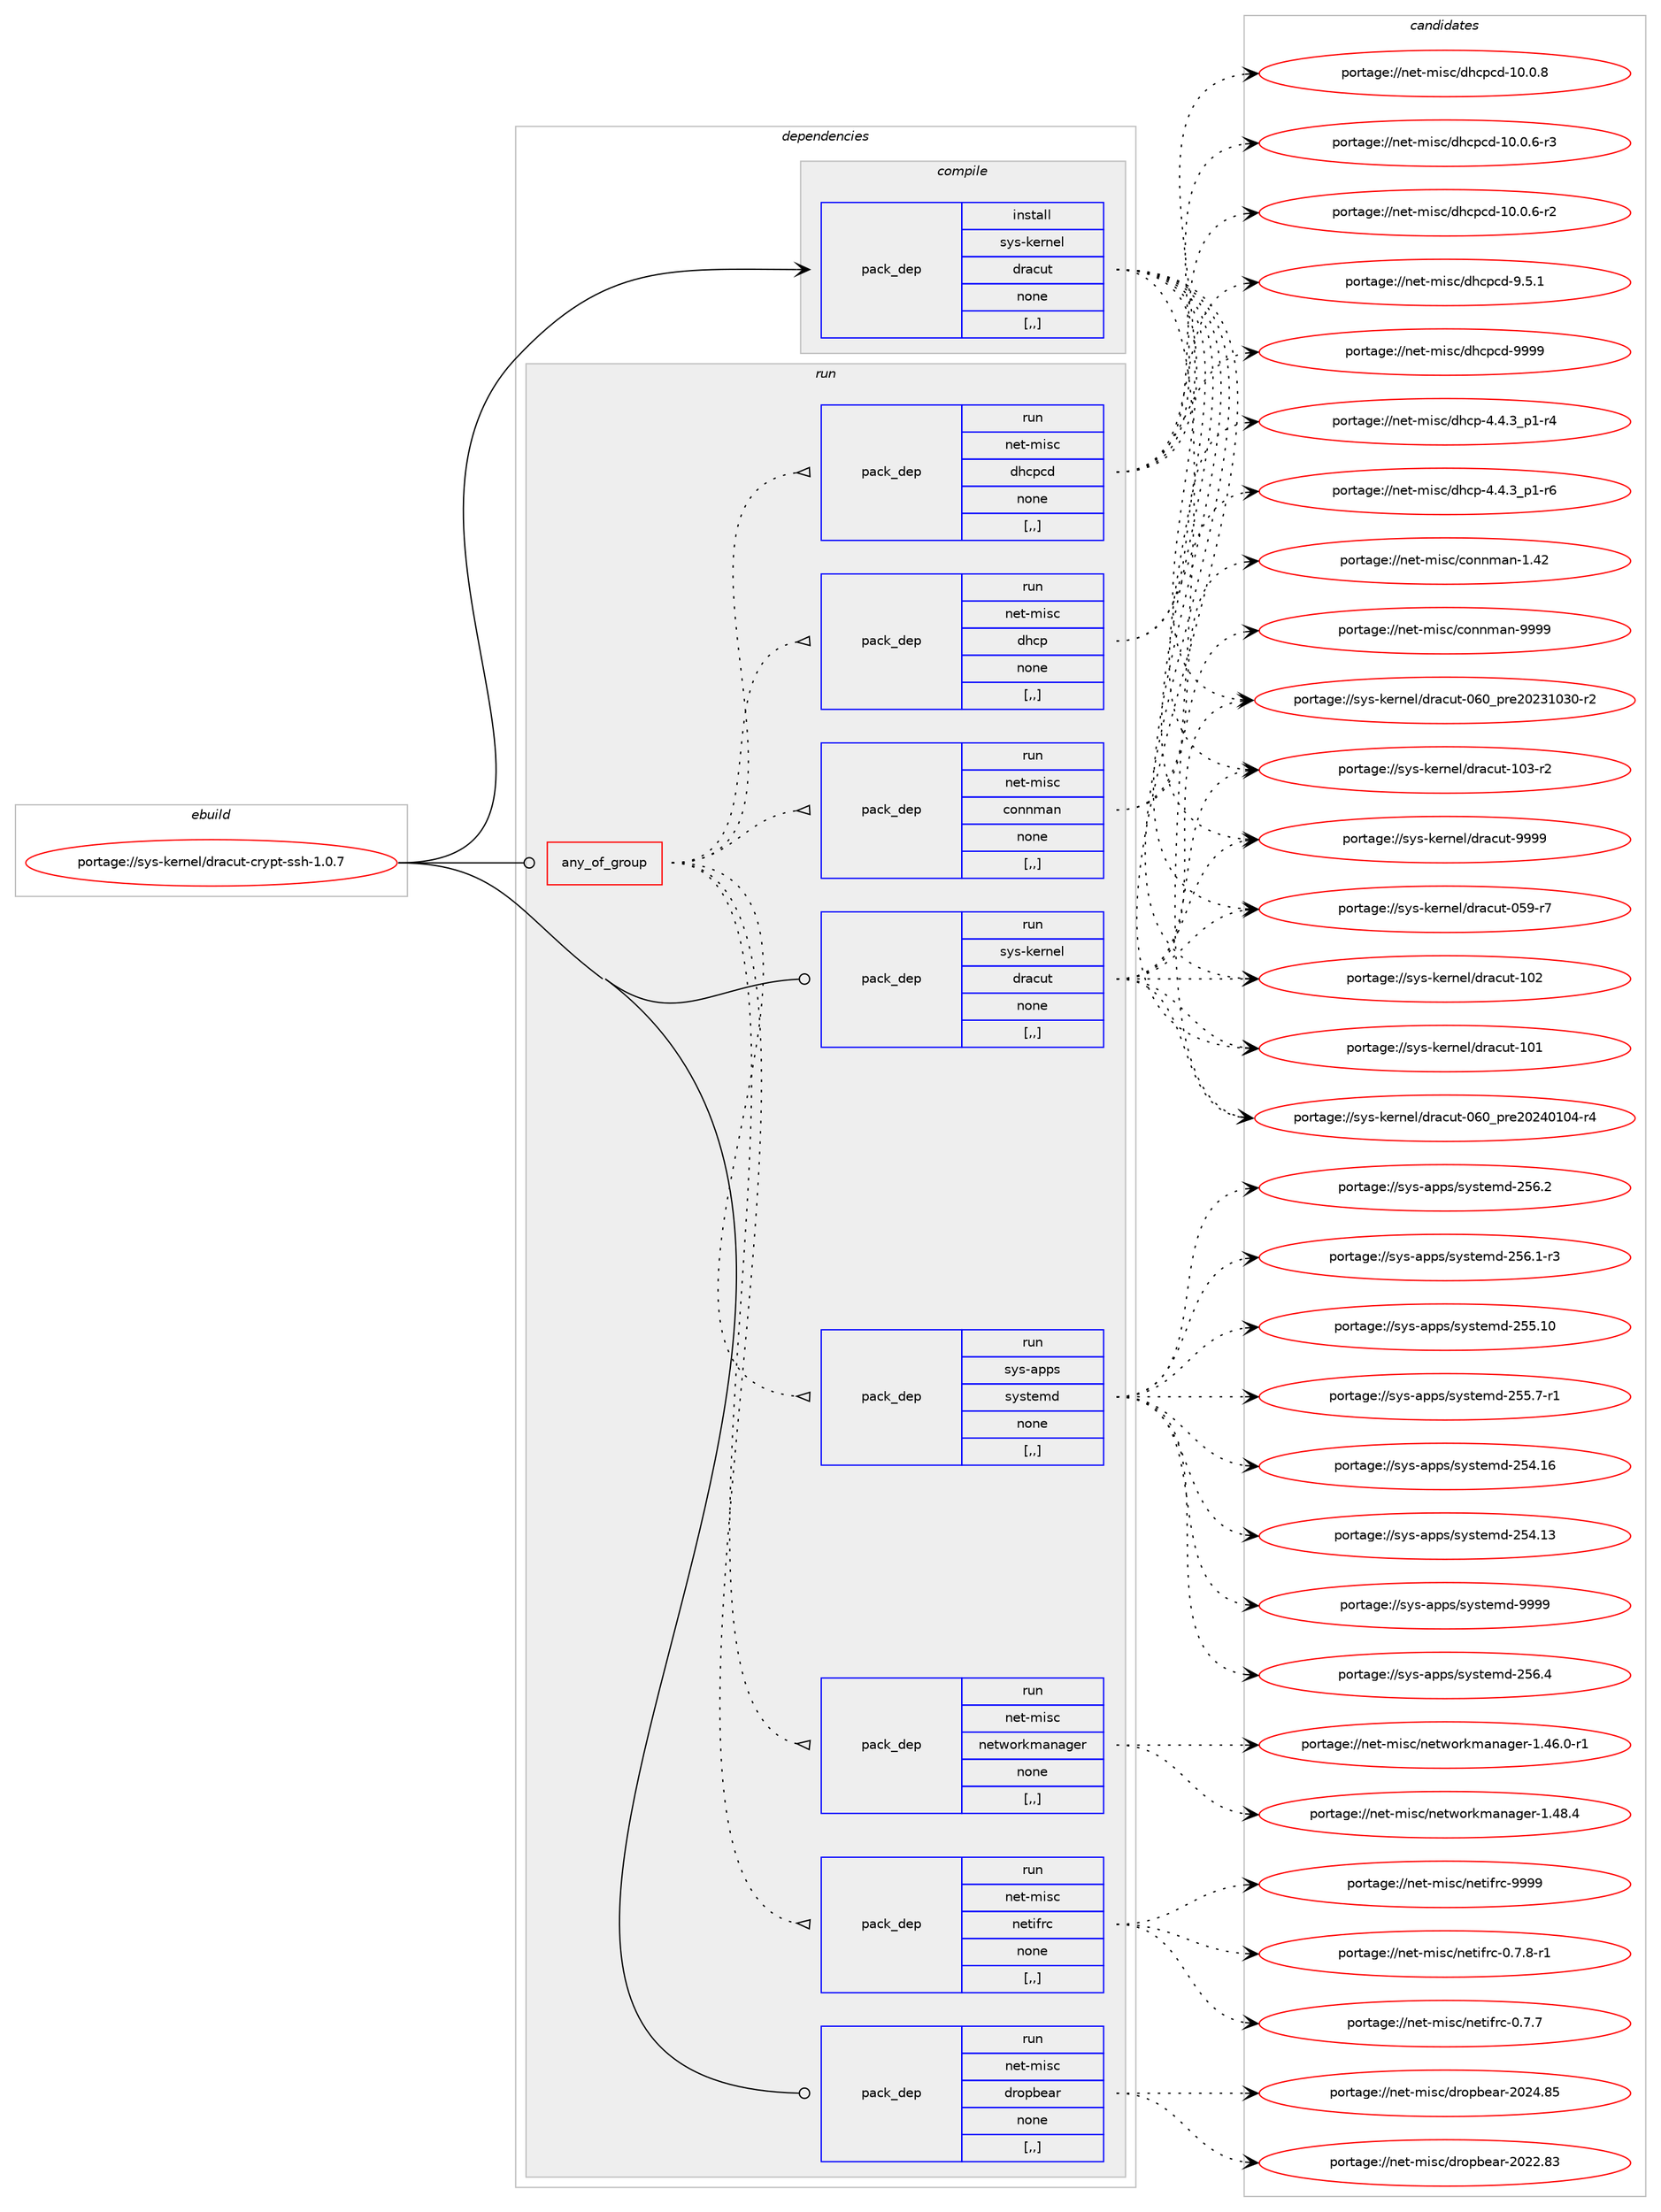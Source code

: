 digraph prolog {

# *************
# Graph options
# *************

newrank=true;
concentrate=true;
compound=true;
graph [rankdir=LR,fontname=Helvetica,fontsize=10,ranksep=1.5];#, ranksep=2.5, nodesep=0.2];
edge  [arrowhead=vee];
node  [fontname=Helvetica,fontsize=10];

# **********
# The ebuild
# **********

subgraph cluster_leftcol {
color=gray;
label=<<i>ebuild</i>>;
id [label="portage://sys-kernel/dracut-crypt-ssh-1.0.7", color=red, width=4, href="../sys-kernel/dracut-crypt-ssh-1.0.7.svg"];
}

# ****************
# The dependencies
# ****************

subgraph cluster_midcol {
color=gray;
label=<<i>dependencies</i>>;
subgraph cluster_compile {
fillcolor="#eeeeee";
style=filled;
label=<<i>compile</i>>;
subgraph pack318378 {
dependency438094 [label=<<TABLE BORDER="0" CELLBORDER="1" CELLSPACING="0" CELLPADDING="4" WIDTH="220"><TR><TD ROWSPAN="6" CELLPADDING="30">pack_dep</TD></TR><TR><TD WIDTH="110">install</TD></TR><TR><TD>sys-kernel</TD></TR><TR><TD>dracut</TD></TR><TR><TD>none</TD></TR><TR><TD>[,,]</TD></TR></TABLE>>, shape=none, color=blue];
}
id:e -> dependency438094:w [weight=20,style="solid",arrowhead="vee"];
}
subgraph cluster_compileandrun {
fillcolor="#eeeeee";
style=filled;
label=<<i>compile and run</i>>;
}
subgraph cluster_run {
fillcolor="#eeeeee";
style=filled;
label=<<i>run</i>>;
subgraph any2750 {
dependency438095 [label=<<TABLE BORDER="0" CELLBORDER="1" CELLSPACING="0" CELLPADDING="4"><TR><TD CELLPADDING="10">any_of_group</TD></TR></TABLE>>, shape=none, color=red];subgraph pack318379 {
dependency438096 [label=<<TABLE BORDER="0" CELLBORDER="1" CELLSPACING="0" CELLPADDING="4" WIDTH="220"><TR><TD ROWSPAN="6" CELLPADDING="30">pack_dep</TD></TR><TR><TD WIDTH="110">run</TD></TR><TR><TD>net-misc</TD></TR><TR><TD>connman</TD></TR><TR><TD>none</TD></TR><TR><TD>[,,]</TD></TR></TABLE>>, shape=none, color=blue];
}
dependency438095:e -> dependency438096:w [weight=20,style="dotted",arrowhead="oinv"];
subgraph pack318380 {
dependency438097 [label=<<TABLE BORDER="0" CELLBORDER="1" CELLSPACING="0" CELLPADDING="4" WIDTH="220"><TR><TD ROWSPAN="6" CELLPADDING="30">pack_dep</TD></TR><TR><TD WIDTH="110">run</TD></TR><TR><TD>net-misc</TD></TR><TR><TD>dhcp</TD></TR><TR><TD>none</TD></TR><TR><TD>[,,]</TD></TR></TABLE>>, shape=none, color=blue];
}
dependency438095:e -> dependency438097:w [weight=20,style="dotted",arrowhead="oinv"];
subgraph pack318381 {
dependency438098 [label=<<TABLE BORDER="0" CELLBORDER="1" CELLSPACING="0" CELLPADDING="4" WIDTH="220"><TR><TD ROWSPAN="6" CELLPADDING="30">pack_dep</TD></TR><TR><TD WIDTH="110">run</TD></TR><TR><TD>net-misc</TD></TR><TR><TD>dhcpcd</TD></TR><TR><TD>none</TD></TR><TR><TD>[,,]</TD></TR></TABLE>>, shape=none, color=blue];
}
dependency438095:e -> dependency438098:w [weight=20,style="dotted",arrowhead="oinv"];
subgraph pack318382 {
dependency438099 [label=<<TABLE BORDER="0" CELLBORDER="1" CELLSPACING="0" CELLPADDING="4" WIDTH="220"><TR><TD ROWSPAN="6" CELLPADDING="30">pack_dep</TD></TR><TR><TD WIDTH="110">run</TD></TR><TR><TD>net-misc</TD></TR><TR><TD>netifrc</TD></TR><TR><TD>none</TD></TR><TR><TD>[,,]</TD></TR></TABLE>>, shape=none, color=blue];
}
dependency438095:e -> dependency438099:w [weight=20,style="dotted",arrowhead="oinv"];
subgraph pack318383 {
dependency438100 [label=<<TABLE BORDER="0" CELLBORDER="1" CELLSPACING="0" CELLPADDING="4" WIDTH="220"><TR><TD ROWSPAN="6" CELLPADDING="30">pack_dep</TD></TR><TR><TD WIDTH="110">run</TD></TR><TR><TD>net-misc</TD></TR><TR><TD>networkmanager</TD></TR><TR><TD>none</TD></TR><TR><TD>[,,]</TD></TR></TABLE>>, shape=none, color=blue];
}
dependency438095:e -> dependency438100:w [weight=20,style="dotted",arrowhead="oinv"];
subgraph pack318384 {
dependency438101 [label=<<TABLE BORDER="0" CELLBORDER="1" CELLSPACING="0" CELLPADDING="4" WIDTH="220"><TR><TD ROWSPAN="6" CELLPADDING="30">pack_dep</TD></TR><TR><TD WIDTH="110">run</TD></TR><TR><TD>sys-apps</TD></TR><TR><TD>systemd</TD></TR><TR><TD>none</TD></TR><TR><TD>[,,]</TD></TR></TABLE>>, shape=none, color=blue];
}
dependency438095:e -> dependency438101:w [weight=20,style="dotted",arrowhead="oinv"];
}
id:e -> dependency438095:w [weight=20,style="solid",arrowhead="odot"];
subgraph pack318385 {
dependency438102 [label=<<TABLE BORDER="0" CELLBORDER="1" CELLSPACING="0" CELLPADDING="4" WIDTH="220"><TR><TD ROWSPAN="6" CELLPADDING="30">pack_dep</TD></TR><TR><TD WIDTH="110">run</TD></TR><TR><TD>net-misc</TD></TR><TR><TD>dropbear</TD></TR><TR><TD>none</TD></TR><TR><TD>[,,]</TD></TR></TABLE>>, shape=none, color=blue];
}
id:e -> dependency438102:w [weight=20,style="solid",arrowhead="odot"];
subgraph pack318386 {
dependency438103 [label=<<TABLE BORDER="0" CELLBORDER="1" CELLSPACING="0" CELLPADDING="4" WIDTH="220"><TR><TD ROWSPAN="6" CELLPADDING="30">pack_dep</TD></TR><TR><TD WIDTH="110">run</TD></TR><TR><TD>sys-kernel</TD></TR><TR><TD>dracut</TD></TR><TR><TD>none</TD></TR><TR><TD>[,,]</TD></TR></TABLE>>, shape=none, color=blue];
}
id:e -> dependency438103:w [weight=20,style="solid",arrowhead="odot"];
}
}

# **************
# The candidates
# **************

subgraph cluster_choices {
rank=same;
color=gray;
label=<<i>candidates</i>>;

subgraph choice318378 {
color=black;
nodesep=1;
choice115121115451071011141101011084710011497991171164557575757 [label="portage://sys-kernel/dracut-9999", color=red, width=4,href="../sys-kernel/dracut-9999.svg"];
choice11512111545107101114110101108471001149799117116454948514511450 [label="portage://sys-kernel/dracut-103-r2", color=red, width=4,href="../sys-kernel/dracut-103-r2.svg"];
choice1151211154510710111411010110847100114979911711645494850 [label="portage://sys-kernel/dracut-102", color=red, width=4,href="../sys-kernel/dracut-102.svg"];
choice1151211154510710111411010110847100114979911711645494849 [label="portage://sys-kernel/dracut-101", color=red, width=4,href="../sys-kernel/dracut-101.svg"];
choice11512111545107101114110101108471001149799117116454854489511211410150485052484948524511452 [label="portage://sys-kernel/dracut-060_pre20240104-r4", color=red, width=4,href="../sys-kernel/dracut-060_pre20240104-r4.svg"];
choice11512111545107101114110101108471001149799117116454854489511211410150485051494851484511450 [label="portage://sys-kernel/dracut-060_pre20231030-r2", color=red, width=4,href="../sys-kernel/dracut-060_pre20231030-r2.svg"];
choice11512111545107101114110101108471001149799117116454853574511455 [label="portage://sys-kernel/dracut-059-r7", color=red, width=4,href="../sys-kernel/dracut-059-r7.svg"];
dependency438094:e -> choice115121115451071011141101011084710011497991171164557575757:w [style=dotted,weight="100"];
dependency438094:e -> choice11512111545107101114110101108471001149799117116454948514511450:w [style=dotted,weight="100"];
dependency438094:e -> choice1151211154510710111411010110847100114979911711645494850:w [style=dotted,weight="100"];
dependency438094:e -> choice1151211154510710111411010110847100114979911711645494849:w [style=dotted,weight="100"];
dependency438094:e -> choice11512111545107101114110101108471001149799117116454854489511211410150485052484948524511452:w [style=dotted,weight="100"];
dependency438094:e -> choice11512111545107101114110101108471001149799117116454854489511211410150485051494851484511450:w [style=dotted,weight="100"];
dependency438094:e -> choice11512111545107101114110101108471001149799117116454853574511455:w [style=dotted,weight="100"];
}
subgraph choice318379 {
color=black;
nodesep=1;
choice11010111645109105115994799111110110109971104557575757 [label="portage://net-misc/connman-9999", color=red, width=4,href="../net-misc/connman-9999.svg"];
choice11010111645109105115994799111110110109971104549465250 [label="portage://net-misc/connman-1.42", color=red, width=4,href="../net-misc/connman-1.42.svg"];
dependency438096:e -> choice11010111645109105115994799111110110109971104557575757:w [style=dotted,weight="100"];
dependency438096:e -> choice11010111645109105115994799111110110109971104549465250:w [style=dotted,weight="100"];
}
subgraph choice318380 {
color=black;
nodesep=1;
choice1101011164510910511599471001049911245524652465195112494511454 [label="portage://net-misc/dhcp-4.4.3_p1-r6", color=red, width=4,href="../net-misc/dhcp-4.4.3_p1-r6.svg"];
choice1101011164510910511599471001049911245524652465195112494511452 [label="portage://net-misc/dhcp-4.4.3_p1-r4", color=red, width=4,href="../net-misc/dhcp-4.4.3_p1-r4.svg"];
dependency438097:e -> choice1101011164510910511599471001049911245524652465195112494511454:w [style=dotted,weight="100"];
dependency438097:e -> choice1101011164510910511599471001049911245524652465195112494511452:w [style=dotted,weight="100"];
}
subgraph choice318381 {
color=black;
nodesep=1;
choice11010111645109105115994710010499112991004557575757 [label="portage://net-misc/dhcpcd-9999", color=red, width=4,href="../net-misc/dhcpcd-9999.svg"];
choice110101116451091051159947100104991129910045494846484656 [label="portage://net-misc/dhcpcd-10.0.8", color=red, width=4,href="../net-misc/dhcpcd-10.0.8.svg"];
choice1101011164510910511599471001049911299100454948464846544511451 [label="portage://net-misc/dhcpcd-10.0.6-r3", color=red, width=4,href="../net-misc/dhcpcd-10.0.6-r3.svg"];
choice1101011164510910511599471001049911299100454948464846544511450 [label="portage://net-misc/dhcpcd-10.0.6-r2", color=red, width=4,href="../net-misc/dhcpcd-10.0.6-r2.svg"];
choice1101011164510910511599471001049911299100455746534649 [label="portage://net-misc/dhcpcd-9.5.1", color=red, width=4,href="../net-misc/dhcpcd-9.5.1.svg"];
dependency438098:e -> choice11010111645109105115994710010499112991004557575757:w [style=dotted,weight="100"];
dependency438098:e -> choice110101116451091051159947100104991129910045494846484656:w [style=dotted,weight="100"];
dependency438098:e -> choice1101011164510910511599471001049911299100454948464846544511451:w [style=dotted,weight="100"];
dependency438098:e -> choice1101011164510910511599471001049911299100454948464846544511450:w [style=dotted,weight="100"];
dependency438098:e -> choice1101011164510910511599471001049911299100455746534649:w [style=dotted,weight="100"];
}
subgraph choice318382 {
color=black;
nodesep=1;
choice110101116451091051159947110101116105102114994557575757 [label="portage://net-misc/netifrc-9999", color=red, width=4,href="../net-misc/netifrc-9999.svg"];
choice110101116451091051159947110101116105102114994548465546564511449 [label="portage://net-misc/netifrc-0.7.8-r1", color=red, width=4,href="../net-misc/netifrc-0.7.8-r1.svg"];
choice11010111645109105115994711010111610510211499454846554655 [label="portage://net-misc/netifrc-0.7.7", color=red, width=4,href="../net-misc/netifrc-0.7.7.svg"];
dependency438099:e -> choice110101116451091051159947110101116105102114994557575757:w [style=dotted,weight="100"];
dependency438099:e -> choice110101116451091051159947110101116105102114994548465546564511449:w [style=dotted,weight="100"];
dependency438099:e -> choice11010111645109105115994711010111610510211499454846554655:w [style=dotted,weight="100"];
}
subgraph choice318383 {
color=black;
nodesep=1;
choice110101116451091051159947110101116119111114107109971109710310111445494652564652 [label="portage://net-misc/networkmanager-1.48.4", color=red, width=4,href="../net-misc/networkmanager-1.48.4.svg"];
choice1101011164510910511599471101011161191111141071099711097103101114454946525446484511449 [label="portage://net-misc/networkmanager-1.46.0-r1", color=red, width=4,href="../net-misc/networkmanager-1.46.0-r1.svg"];
dependency438100:e -> choice110101116451091051159947110101116119111114107109971109710310111445494652564652:w [style=dotted,weight="100"];
dependency438100:e -> choice1101011164510910511599471101011161191111141071099711097103101114454946525446484511449:w [style=dotted,weight="100"];
}
subgraph choice318384 {
color=black;
nodesep=1;
choice1151211154597112112115471151211151161011091004557575757 [label="portage://sys-apps/systemd-9999", color=red, width=4,href="../sys-apps/systemd-9999.svg"];
choice115121115459711211211547115121115116101109100455053544652 [label="portage://sys-apps/systemd-256.4", color=red, width=4,href="../sys-apps/systemd-256.4.svg"];
choice115121115459711211211547115121115116101109100455053544650 [label="portage://sys-apps/systemd-256.2", color=red, width=4,href="../sys-apps/systemd-256.2.svg"];
choice1151211154597112112115471151211151161011091004550535446494511451 [label="portage://sys-apps/systemd-256.1-r3", color=red, width=4,href="../sys-apps/systemd-256.1-r3.svg"];
choice11512111545971121121154711512111511610110910045505353464948 [label="portage://sys-apps/systemd-255.10", color=red, width=4,href="../sys-apps/systemd-255.10.svg"];
choice1151211154597112112115471151211151161011091004550535346554511449 [label="portage://sys-apps/systemd-255.7-r1", color=red, width=4,href="../sys-apps/systemd-255.7-r1.svg"];
choice11512111545971121121154711512111511610110910045505352464954 [label="portage://sys-apps/systemd-254.16", color=red, width=4,href="../sys-apps/systemd-254.16.svg"];
choice11512111545971121121154711512111511610110910045505352464951 [label="portage://sys-apps/systemd-254.13", color=red, width=4,href="../sys-apps/systemd-254.13.svg"];
dependency438101:e -> choice1151211154597112112115471151211151161011091004557575757:w [style=dotted,weight="100"];
dependency438101:e -> choice115121115459711211211547115121115116101109100455053544652:w [style=dotted,weight="100"];
dependency438101:e -> choice115121115459711211211547115121115116101109100455053544650:w [style=dotted,weight="100"];
dependency438101:e -> choice1151211154597112112115471151211151161011091004550535446494511451:w [style=dotted,weight="100"];
dependency438101:e -> choice11512111545971121121154711512111511610110910045505353464948:w [style=dotted,weight="100"];
dependency438101:e -> choice1151211154597112112115471151211151161011091004550535346554511449:w [style=dotted,weight="100"];
dependency438101:e -> choice11512111545971121121154711512111511610110910045505352464954:w [style=dotted,weight="100"];
dependency438101:e -> choice11512111545971121121154711512111511610110910045505352464951:w [style=dotted,weight="100"];
}
subgraph choice318385 {
color=black;
nodesep=1;
choice11010111645109105115994710011411111298101971144550485052465653 [label="portage://net-misc/dropbear-2024.85", color=red, width=4,href="../net-misc/dropbear-2024.85.svg"];
choice11010111645109105115994710011411111298101971144550485050465651 [label="portage://net-misc/dropbear-2022.83", color=red, width=4,href="../net-misc/dropbear-2022.83.svg"];
dependency438102:e -> choice11010111645109105115994710011411111298101971144550485052465653:w [style=dotted,weight="100"];
dependency438102:e -> choice11010111645109105115994710011411111298101971144550485050465651:w [style=dotted,weight="100"];
}
subgraph choice318386 {
color=black;
nodesep=1;
choice115121115451071011141101011084710011497991171164557575757 [label="portage://sys-kernel/dracut-9999", color=red, width=4,href="../sys-kernel/dracut-9999.svg"];
choice11512111545107101114110101108471001149799117116454948514511450 [label="portage://sys-kernel/dracut-103-r2", color=red, width=4,href="../sys-kernel/dracut-103-r2.svg"];
choice1151211154510710111411010110847100114979911711645494850 [label="portage://sys-kernel/dracut-102", color=red, width=4,href="../sys-kernel/dracut-102.svg"];
choice1151211154510710111411010110847100114979911711645494849 [label="portage://sys-kernel/dracut-101", color=red, width=4,href="../sys-kernel/dracut-101.svg"];
choice11512111545107101114110101108471001149799117116454854489511211410150485052484948524511452 [label="portage://sys-kernel/dracut-060_pre20240104-r4", color=red, width=4,href="../sys-kernel/dracut-060_pre20240104-r4.svg"];
choice11512111545107101114110101108471001149799117116454854489511211410150485051494851484511450 [label="portage://sys-kernel/dracut-060_pre20231030-r2", color=red, width=4,href="../sys-kernel/dracut-060_pre20231030-r2.svg"];
choice11512111545107101114110101108471001149799117116454853574511455 [label="portage://sys-kernel/dracut-059-r7", color=red, width=4,href="../sys-kernel/dracut-059-r7.svg"];
dependency438103:e -> choice115121115451071011141101011084710011497991171164557575757:w [style=dotted,weight="100"];
dependency438103:e -> choice11512111545107101114110101108471001149799117116454948514511450:w [style=dotted,weight="100"];
dependency438103:e -> choice1151211154510710111411010110847100114979911711645494850:w [style=dotted,weight="100"];
dependency438103:e -> choice1151211154510710111411010110847100114979911711645494849:w [style=dotted,weight="100"];
dependency438103:e -> choice11512111545107101114110101108471001149799117116454854489511211410150485052484948524511452:w [style=dotted,weight="100"];
dependency438103:e -> choice11512111545107101114110101108471001149799117116454854489511211410150485051494851484511450:w [style=dotted,weight="100"];
dependency438103:e -> choice11512111545107101114110101108471001149799117116454853574511455:w [style=dotted,weight="100"];
}
}

}
